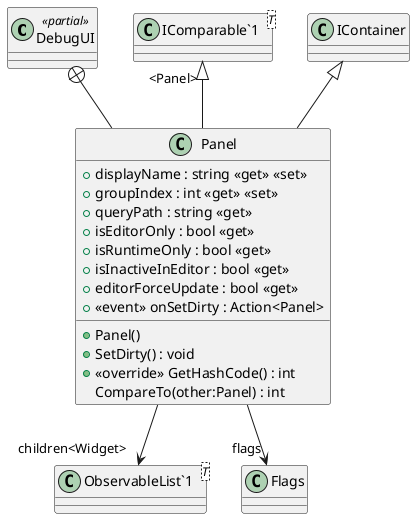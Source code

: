 @startuml
class DebugUI <<partial>> {
}
class Panel {
    + displayName : string <<get>> <<set>>
    + groupIndex : int <<get>> <<set>>
    + queryPath : string <<get>>
    + isEditorOnly : bool <<get>>
    + isRuntimeOnly : bool <<get>>
    + isInactiveInEditor : bool <<get>>
    + editorForceUpdate : bool <<get>>
    +  <<event>> onSetDirty : Action<Panel> 
    + Panel()
    + SetDirty() : void
    + <<override>> GetHashCode() : int
    CompareTo(other:Panel) : int
}
class "IComparable`1"<T> {
}
class "ObservableList`1"<T> {
}
DebugUI +-- Panel
IContainer <|-- Panel
"IComparable`1" "<Panel>" <|-- Panel
Panel --> "flags" Flags
Panel --> "children<Widget>" "ObservableList`1"
@enduml
